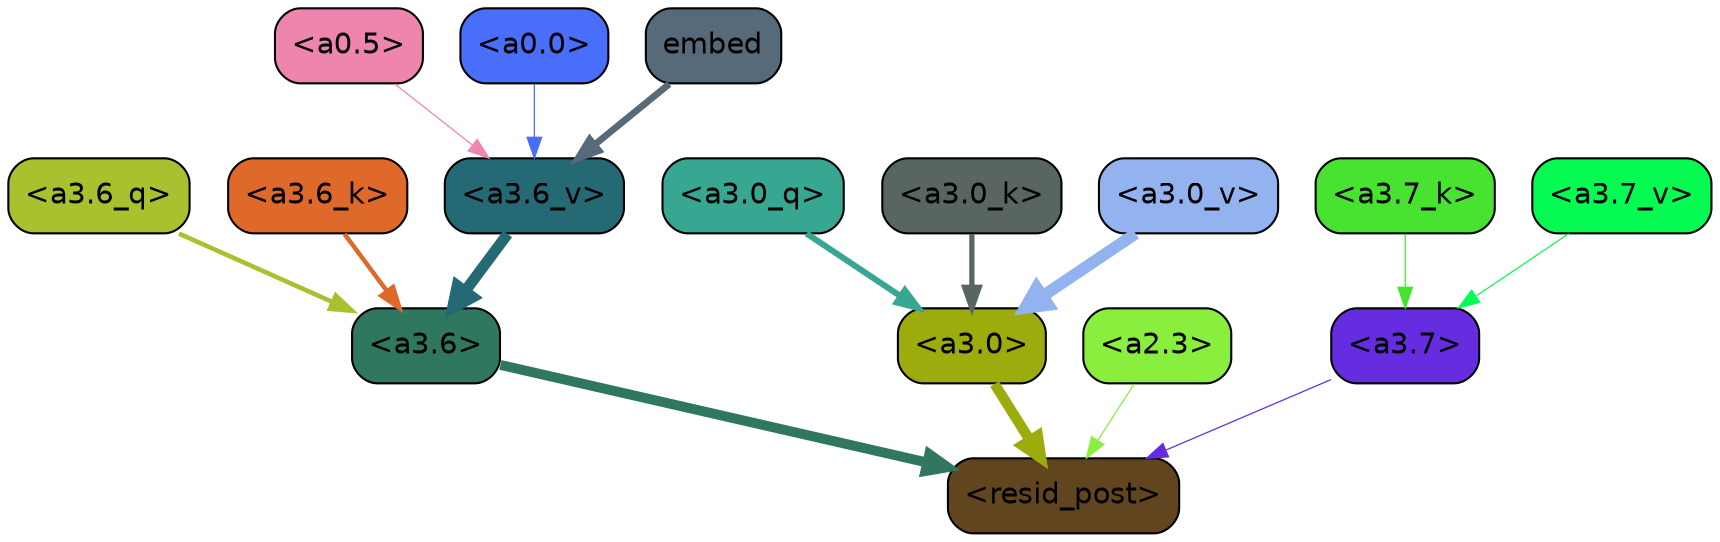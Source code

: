 strict digraph "" {
	graph [bgcolor=transparent,
		layout=dot,
		overlap=false,
		splines=true
	];
	"<a3.7>"	[color=black,
		fillcolor="#662de0",
		fontname=Helvetica,
		shape=box,
		style="filled, rounded"];
	"<resid_post>"	[color=black,
		fillcolor="#61451e",
		fontname=Helvetica,
		shape=box,
		style="filled, rounded"];
	"<a3.7>" -> "<resid_post>"	[color="#662de0",
		penwidth=0.6];
	"<a3.6>"	[color=black,
		fillcolor="#2f775f",
		fontname=Helvetica,
		shape=box,
		style="filled, rounded"];
	"<a3.6>" -> "<resid_post>"	[color="#2f775f",
		penwidth=4.749041676521301];
	"<a3.0>"	[color=black,
		fillcolor="#9dac0d",
		fontname=Helvetica,
		shape=box,
		style="filled, rounded"];
	"<a3.0>" -> "<resid_post>"	[color="#9dac0d",
		penwidth=5.004215121269226];
	"<a2.3>"	[color=black,
		fillcolor="#8aee3e",
		fontname=Helvetica,
		shape=box,
		style="filled, rounded"];
	"<a2.3>" -> "<resid_post>"	[color="#8aee3e",
		penwidth=0.6];
	"<a3.6_q>"	[color=black,
		fillcolor="#a8c22f",
		fontname=Helvetica,
		shape=box,
		style="filled, rounded"];
	"<a3.6_q>" -> "<a3.6>"	[color="#a8c22f",
		penwidth=2.199681341648102];
	"<a3.0_q>"	[color=black,
		fillcolor="#38a792",
		fontname=Helvetica,
		shape=box,
		style="filled, rounded"];
	"<a3.0_q>" -> "<a3.0>"	[color="#38a792",
		penwidth=2.9459195733070374];
	"<a3.7_k>"	[color=black,
		fillcolor="#48e231",
		fontname=Helvetica,
		shape=box,
		style="filled, rounded"];
	"<a3.7_k>" -> "<a3.7>"	[color="#48e231",
		penwidth=0.6];
	"<a3.6_k>"	[color=black,
		fillcolor="#df692b",
		fontname=Helvetica,
		shape=box,
		style="filled, rounded"];
	"<a3.6_k>" -> "<a3.6>"	[color="#df692b",
		penwidth=2.13908451795578];
	"<a3.0_k>"	[color=black,
		fillcolor="#58665f",
		fontname=Helvetica,
		shape=box,
		style="filled, rounded"];
	"<a3.0_k>" -> "<a3.0>"	[color="#58665f",
		penwidth=2.520303964614868];
	"<a3.7_v>"	[color=black,
		fillcolor="#06fb52",
		fontname=Helvetica,
		shape=box,
		style="filled, rounded"];
	"<a3.7_v>" -> "<a3.7>"	[color="#06fb52",
		penwidth=0.6];
	"<a3.6_v>"	[color=black,
		fillcolor="#256975",
		fontname=Helvetica,
		shape=box,
		style="filled, rounded"];
	"<a3.6_v>" -> "<a3.6>"	[color="#256975",
		penwidth=5.297133803367615];
	"<a3.0_v>"	[color=black,
		fillcolor="#93b3f0",
		fontname=Helvetica,
		shape=box,
		style="filled, rounded"];
	"<a3.0_v>" -> "<a3.0>"	[color="#93b3f0",
		penwidth=5.680712580680847];
	"<a0.5>"	[color=black,
		fillcolor="#ee85ae",
		fontname=Helvetica,
		shape=box,
		style="filled, rounded"];
	"<a0.5>" -> "<a3.6_v>"	[color="#ee85ae",
		penwidth=0.6];
	"<a0.0>"	[color=black,
		fillcolor="#496efa",
		fontname=Helvetica,
		shape=box,
		style="filled, rounded"];
	"<a0.0>" -> "<a3.6_v>"	[color="#496efa",
		penwidth=0.6];
	embed	[color=black,
		fillcolor="#576a79",
		fontname=Helvetica,
		shape=box,
		style="filled, rounded"];
	embed -> "<a3.6_v>"	[color="#576a79",
		penwidth=3.2414157912135124];
}
